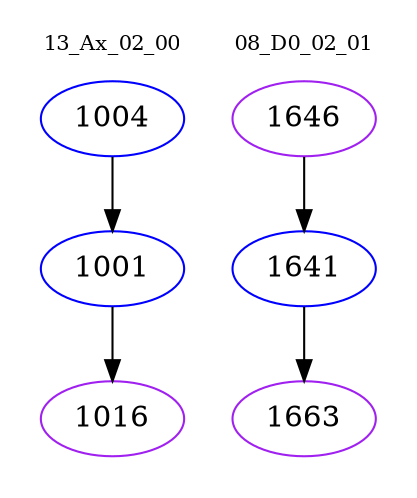 digraph{
subgraph cluster_0 {
color = white
label = "13_Ax_02_00";
fontsize=10;
T0_1004 [label="1004", color="blue"]
T0_1004 -> T0_1001 [color="black"]
T0_1001 [label="1001", color="blue"]
T0_1001 -> T0_1016 [color="black"]
T0_1016 [label="1016", color="purple"]
}
subgraph cluster_1 {
color = white
label = "08_D0_02_01";
fontsize=10;
T1_1646 [label="1646", color="purple"]
T1_1646 -> T1_1641 [color="black"]
T1_1641 [label="1641", color="blue"]
T1_1641 -> T1_1663 [color="black"]
T1_1663 [label="1663", color="purple"]
}
}
